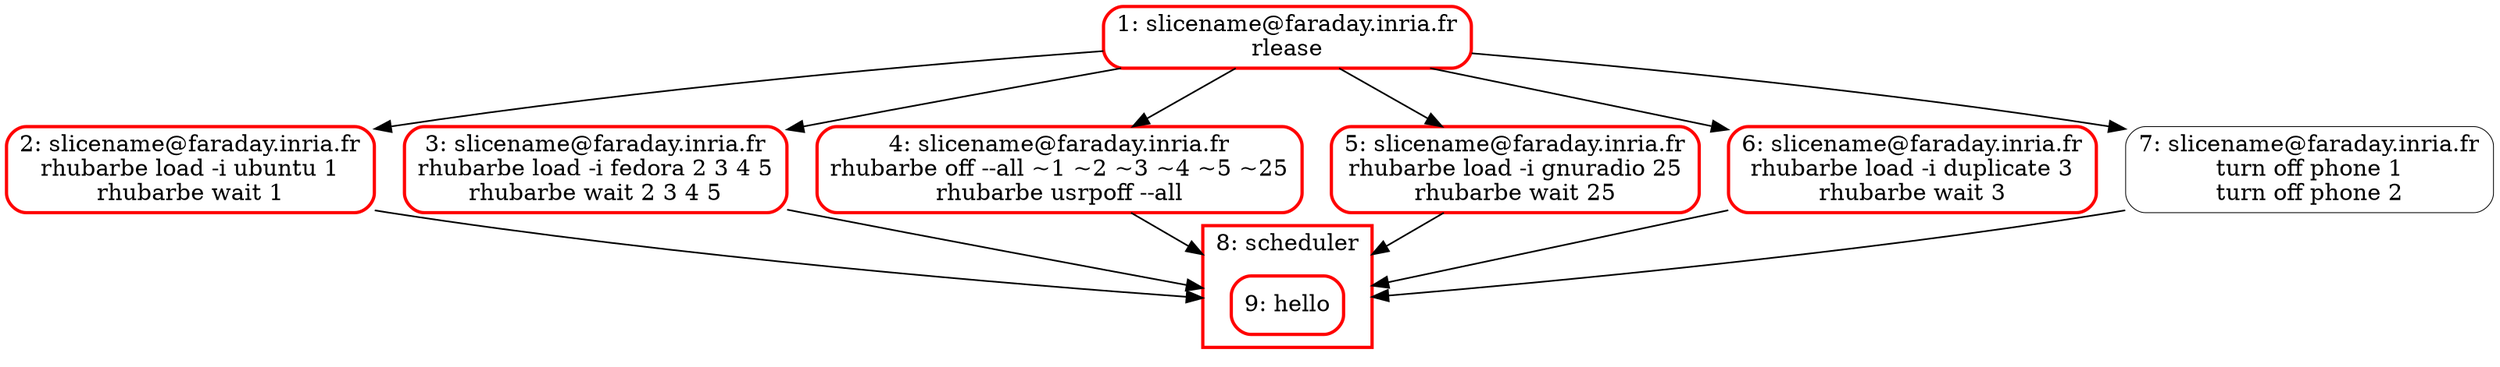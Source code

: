 digraph asynciojobs{
compound=true;
graph [];
1 [style="rounded",label="1: slicename@faraday.inria.fr
rlease",shape="box",color="red",penwidth="2"]
2 [style="rounded",label="2: slicename@faraday.inria.fr
rhubarbe load -i ubuntu 1
rhubarbe wait 1",shape="box",color="red",penwidth="2"]
1 -> 2;
3 [style="rounded",label="3: slicename@faraday.inria.fr
rhubarbe load -i fedora 2 3 4 5
rhubarbe wait 2 3 4 5",shape="box",color="red",penwidth="2"]
1 -> 3;
4 [style="rounded",label="4: slicename@faraday.inria.fr
rhubarbe off --all ~1 ~2 ~3 ~4 ~5 ~25
rhubarbe usrpoff --all",shape="box",color="red",penwidth="2"]
1 -> 4;
5 [style="rounded",label="5: slicename@faraday.inria.fr
rhubarbe load -i gnuradio 25
rhubarbe wait 25",shape="box",color="red",penwidth="2"]
1 -> 5;
6 [style="rounded",label="6: slicename@faraday.inria.fr
rhubarbe load -i duplicate 3
rhubarbe wait 3",shape="box",color="red",penwidth="2"]
1 -> 6;
7 [style="rounded",label="7: slicename@faraday.inria.fr
turn off phone 1
turn off phone 2",shape="box",penwidth="0.5"]
1 -> 7;
subgraph cluster_8{
compound=true;
graph [style="",label="8: scheduler",shape="box",color="red",penwidth="2"];
9 [style="rounded",label="9: hello",shape="box",color="red",penwidth="2"]
}
3 -> 9 [lhead=cluster_8];
4 -> 9 [lhead=cluster_8];
2 -> 9 [lhead=cluster_8];
5 -> 9 [lhead=cluster_8];
7 -> 9 [lhead=cluster_8];
6 -> 9 [lhead=cluster_8];
}
